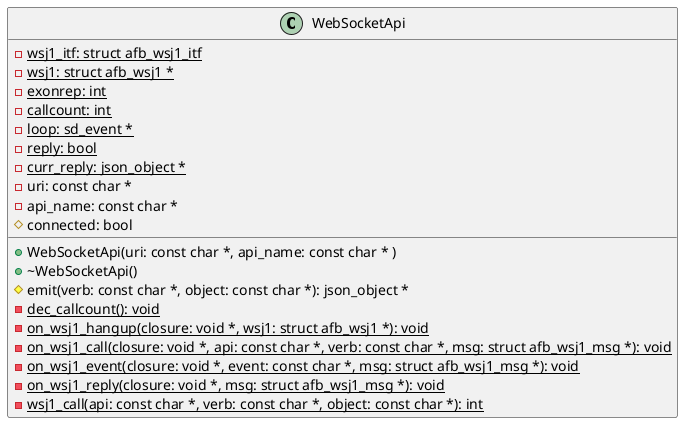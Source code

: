 @startuml
  class WebSocketApi {
    -{static} wsj1_itf: struct afb_wsj1_itf
    -{static} wsj1: struct afb_wsj1 *
    -{static} exonrep: int
    -{static} callcount: int
    -{static} loop: sd_event *
    -{static} reply: bool
    -{static} curr_reply: json_object *
    -uri: const char *
    -api_name: const char *
    #connected: bool

    +WebSocketApi(uri: const char *, api_name: const char * )
    +~WebSocketApi()
    #emit(verb: const char *, object: const char *): json_object *
    -{static} dec_callcount(): void
    -{static} on_wsj1_hangup(closure: void *, wsj1: struct afb_wsj1 *): void
    -{static} on_wsj1_call(closure: void *, api: const char *, verb: const char *, msg: struct afb_wsj1_msg *): void
    -{static} on_wsj1_event(closure: void *, event: const char *, msg: struct afb_wsj1_msg *): void
    -{static} on_wsj1_reply(closure: void *, msg: struct afb_wsj1_msg *): void
    -{static} wsj1_call(api: const char *, verb: const char *, object: const char *): int
  }
@enduml
